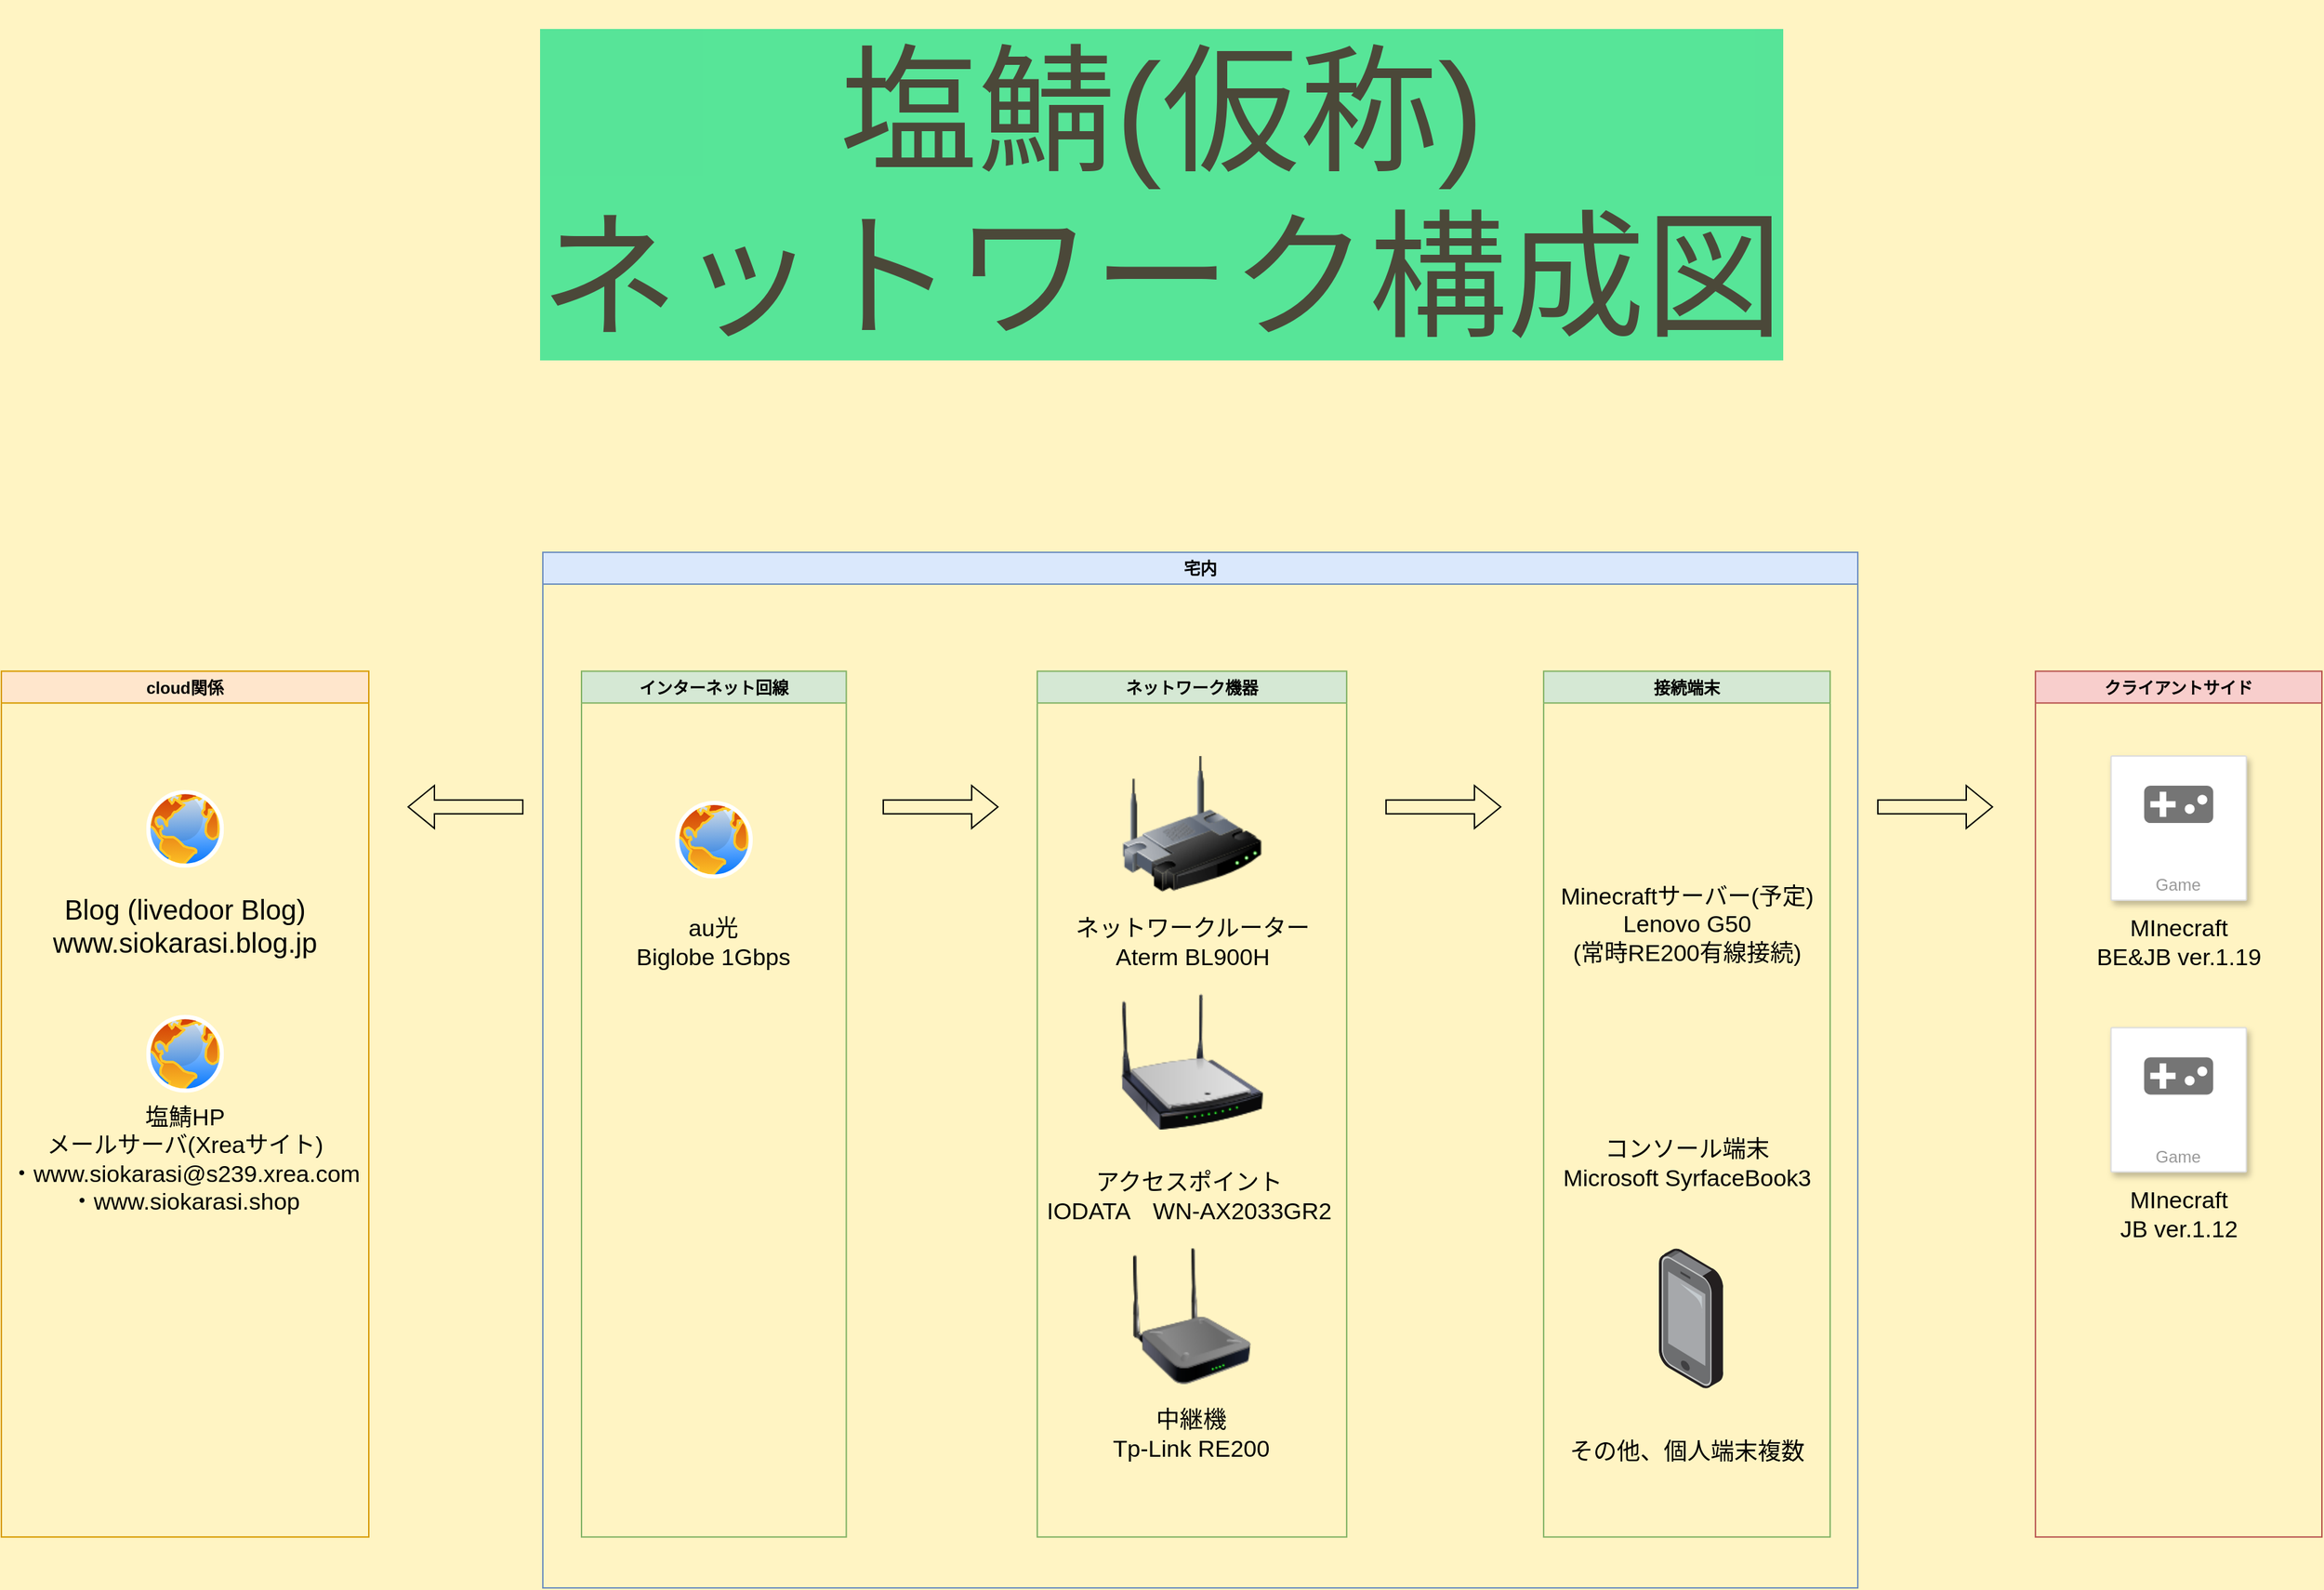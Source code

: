 <mxfile version="21.0.6" type="github">
  <diagram name="ページ1" id="QVNJtjlh60ful9_R9mPs">
    <mxGraphModel dx="3511" dy="2340" grid="1" gridSize="10" guides="1" tooltips="1" connect="1" arrows="1" fold="1" page="1" pageScale="1" pageWidth="980" pageHeight="690" background="#FFF4C3" math="0" shadow="0">
      <root>
        <mxCell id="0" />
        <mxCell id="1" parent="0" />
        <mxCell id="K0KkJyJvsFJ-GM6A_FJX-62" value="" style="group;align=center;verticalAlign=middle;" parent="1" vertex="1" connectable="0">
          <mxGeometry x="160" y="450" width="1680" height="750" as="geometry" />
        </mxCell>
        <mxCell id="K0KkJyJvsFJ-GM6A_FJX-10" value="" style="shape=flexArrow;endArrow=classic;html=1;rounded=0;" parent="K0KkJyJvsFJ-GM6A_FJX-62" edge="1">
          <mxGeometry width="50" height="50" relative="1" as="geometry">
            <mxPoint x="637.947" y="184.426" as="sourcePoint" />
            <mxPoint x="721.946" y="184.426" as="targetPoint" />
            <Array as="points" />
          </mxGeometry>
        </mxCell>
        <mxCell id="K0KkJyJvsFJ-GM6A_FJX-18" value="接続端末" style="swimlane;fillColor=#d5e8d4;strokeColor=#82b366;" parent="K0KkJyJvsFJ-GM6A_FJX-62" vertex="1">
          <mxGeometry x="1116.561" y="86.066" width="207.394" height="627.049" as="geometry" />
        </mxCell>
        <mxCell id="K0KkJyJvsFJ-GM6A_FJX-21" value="&lt;font style=&quot;font-size: 17px;&quot;&gt;コンソール端末&lt;br&gt;Microsoft SyrfaceBook3&lt;/font&gt;" style="text;html=1;strokeColor=none;fillColor=none;align=center;verticalAlign=middle;whiteSpace=wrap;rounded=0;" parent="K0KkJyJvsFJ-GM6A_FJX-18" vertex="1">
          <mxGeometry x="0.014" y="331.967" width="207.366" height="49.18" as="geometry" />
        </mxCell>
        <mxCell id="K0KkJyJvsFJ-GM6A_FJX-13" value="" style="shape=image;html=1;verticalAlign=top;verticalLabelPosition=bottom;labelBackgroundColor=#ffffff;imageAspect=0;aspect=fixed;image=https://cdn0.iconfinder.com/data/icons/devices-42/512/Laptop-128.png" parent="K0KkJyJvsFJ-GM6A_FJX-18" vertex="1">
          <mxGeometry x="47.972" y="53.93" width="111.473" height="111.473" as="geometry" />
        </mxCell>
        <mxCell id="K0KkJyJvsFJ-GM6A_FJX-19" value="" style="shape=image;html=1;verticalAlign=top;verticalLabelPosition=bottom;labelBackgroundColor=#ffffff;imageAspect=0;aspect=fixed;image=https://cdn0.iconfinder.com/data/icons/devices-42/512/Laptop-128.png" parent="K0KkJyJvsFJ-GM6A_FJX-18" vertex="1">
          <mxGeometry x="47.972" y="233.607" width="111.473" height="111.473" as="geometry" />
        </mxCell>
        <mxCell id="K0KkJyJvsFJ-GM6A_FJX-14" value="&lt;font style=&quot;font-size: 17px;&quot;&gt;Minecraftサーバー(予定)&lt;br&gt;Lenovo G50&lt;br&gt;(常時RE200有線接続)&lt;/font&gt;" style="text;html=1;strokeColor=none;fillColor=none;align=center;verticalAlign=middle;whiteSpace=wrap;rounded=0;" parent="K0KkJyJvsFJ-GM6A_FJX-18" vertex="1">
          <mxGeometry x="0.014" y="159.836" width="207.366" height="49.18" as="geometry" />
        </mxCell>
        <mxCell id="K0KkJyJvsFJ-GM6A_FJX-35" value="" style="points=[];aspect=fixed;html=1;align=center;shadow=0;dashed=0;image;image=img/lib/allied_telesis/computer_and_terminals/Smartphone.svg;" parent="K0KkJyJvsFJ-GM6A_FJX-18" vertex="1">
          <mxGeometry x="83.439" y="418.033" width="46.447" height="101.339" as="geometry" />
        </mxCell>
        <mxCell id="K0KkJyJvsFJ-GM6A_FJX-37" value="&lt;font style=&quot;font-size: 17px;&quot;&gt;その他、個人端末複数&lt;/font&gt;" style="text;html=1;strokeColor=none;fillColor=none;align=center;verticalAlign=middle;whiteSpace=wrap;rounded=0;" parent="K0KkJyJvsFJ-GM6A_FJX-18" vertex="1">
          <mxGeometry x="0.028" y="540.984" width="207.366" height="49.18" as="geometry" />
        </mxCell>
        <mxCell id="K0KkJyJvsFJ-GM6A_FJX-27" value="ネットワーク機器" style="swimlane;fillColor=#d5e8d4;strokeColor=#82b366;" parent="K0KkJyJvsFJ-GM6A_FJX-62" vertex="1">
          <mxGeometry x="749.946" y="86.066" width="223.998" height="627.049" as="geometry" />
        </mxCell>
        <mxCell id="K0KkJyJvsFJ-GM6A_FJX-1" value="" style="image;html=1;image=img/lib/clip_art/networking/Wireless_Router_128x128.png" parent="K0KkJyJvsFJ-GM6A_FJX-27" vertex="1">
          <mxGeometry x="56.0" y="61.475" width="111.999" height="98.361" as="geometry" />
        </mxCell>
        <mxCell id="K0KkJyJvsFJ-GM6A_FJX-7" value="&lt;font style=&quot;font-size: 17px;&quot;&gt;ネットワークルーター&lt;br&gt;Aterm BL900H&lt;/font&gt;" style="text;html=1;strokeColor=none;fillColor=none;align=center;verticalAlign=middle;whiteSpace=wrap;rounded=0;" parent="K0KkJyJvsFJ-GM6A_FJX-27" vertex="1">
          <mxGeometry x="16.632" y="172.131" width="190.748" height="49.18" as="geometry" />
        </mxCell>
        <mxCell id="K0KkJyJvsFJ-GM6A_FJX-6" value="" style="image;html=1;image=img/lib/clip_art/networking/Wireless_Router_N_128x128.png" parent="K0KkJyJvsFJ-GM6A_FJX-27" vertex="1">
          <mxGeometry x="56.014" y="233.607" width="111.999" height="98.361" as="geometry" />
        </mxCell>
        <mxCell id="K0KkJyJvsFJ-GM6A_FJX-8" value="&lt;font style=&quot;font-size: 17px;&quot;&gt;アクセスポイント&lt;br&gt;IODATA　WN-AX2033GR2&lt;/font&gt;" style="text;html=1;strokeColor=none;fillColor=none;align=center;verticalAlign=middle;whiteSpace=wrap;rounded=0;" parent="K0KkJyJvsFJ-GM6A_FJX-27" vertex="1">
          <mxGeometry y="355.94" width="220" height="49.18" as="geometry" />
        </mxCell>
        <mxCell id="K0KkJyJvsFJ-GM6A_FJX-9" value="" style="image;html=1;image=img/lib/clip_art/networking/Repeater_128x128.png" parent="K0KkJyJvsFJ-GM6A_FJX-27" vertex="1">
          <mxGeometry x="56.014" y="418.033" width="111.999" height="98.361" as="geometry" />
        </mxCell>
        <mxCell id="K0KkJyJvsFJ-GM6A_FJX-11" value="&lt;font style=&quot;font-size: 17px;&quot;&gt;中継機&lt;br style=&quot;&quot;&gt;Tp-Link RE200&lt;/font&gt;" style="text;html=1;strokeColor=none;fillColor=none;align=center;verticalAlign=middle;whiteSpace=wrap;rounded=0;" parent="K0KkJyJvsFJ-GM6A_FJX-27" vertex="1">
          <mxGeometry x="8.316" y="528.689" width="207.366" height="49.18" as="geometry" />
        </mxCell>
        <mxCell id="K0KkJyJvsFJ-GM6A_FJX-28" value="インターネット回線" style="swimlane;fillColor=#d5e8d4;strokeColor=#82b366;" parent="K0KkJyJvsFJ-GM6A_FJX-62" vertex="1">
          <mxGeometry x="419.997" y="86.066" width="191.7" height="627.049" as="geometry" />
        </mxCell>
        <mxCell id="K0KkJyJvsFJ-GM6A_FJX-5" value="&lt;font style=&quot;font-size: 17px;&quot;&gt;au光&lt;br&gt;Biglobe 1Gbps&lt;/font&gt;" style="text;html=1;strokeColor=none;fillColor=none;align=center;verticalAlign=middle;whiteSpace=wrap;rounded=0;" parent="K0KkJyJvsFJ-GM6A_FJX-28" vertex="1">
          <mxGeometry x="17.108" y="172.131" width="157.499" height="49.18" as="geometry" />
        </mxCell>
        <mxCell id="K0KkJyJvsFJ-GM6A_FJX-3" value="" style="aspect=fixed;perimeter=ellipsePerimeter;html=1;align=center;shadow=0;dashed=0;spacingTop=3;image;image=img/lib/active_directory/internet_globe.svg;" parent="K0KkJyJvsFJ-GM6A_FJX-28" vertex="1">
          <mxGeometry x="67.697" y="93.931" width="56.299" height="56.299" as="geometry" />
        </mxCell>
        <mxCell id="K0KkJyJvsFJ-GM6A_FJX-33" value="" style="shape=flexArrow;endArrow=classic;html=1;rounded=0;" parent="K0KkJyJvsFJ-GM6A_FJX-62" edge="1">
          <mxGeometry width="50" height="50" relative="1" as="geometry">
            <mxPoint x="1001.944" y="184.426" as="sourcePoint" />
            <mxPoint x="1085.943" y="184.426" as="targetPoint" />
            <Array as="points" />
          </mxGeometry>
        </mxCell>
        <mxCell id="K0KkJyJvsFJ-GM6A_FJX-38" value="" style="shape=flexArrow;endArrow=classic;html=1;rounded=0;" parent="K0KkJyJvsFJ-GM6A_FJX-62" edge="1">
          <mxGeometry width="50" height="50" relative="1" as="geometry">
            <mxPoint x="377.997" y="184.426" as="sourcePoint" />
            <mxPoint x="293.998" y="184.426" as="targetPoint" />
            <Array as="points" />
          </mxGeometry>
        </mxCell>
        <mxCell id="K0KkJyJvsFJ-GM6A_FJX-39" value="cloud関係" style="swimlane;fillColor=#ffe6cc;strokeColor=#d79b00;" parent="K0KkJyJvsFJ-GM6A_FJX-62" vertex="1">
          <mxGeometry y="86.066" width="265.998" height="627.049" as="geometry" />
        </mxCell>
        <mxCell id="K0KkJyJvsFJ-GM6A_FJX-40" value="" style="aspect=fixed;perimeter=ellipsePerimeter;html=1;align=center;shadow=0;dashed=0;spacingTop=3;image;image=img/lib/active_directory/internet_globe.svg;" parent="K0KkJyJvsFJ-GM6A_FJX-39" vertex="1">
          <mxGeometry x="104.849" y="86.066" width="56.299" height="56.299" as="geometry" />
        </mxCell>
        <mxCell id="K0KkJyJvsFJ-GM6A_FJX-41" value="&lt;font style=&quot;font-size: 20px;&quot;&gt;Blog (livedoor Blog)&lt;br&gt;www.siokarasi.blog.jp&lt;/font&gt;" style="text;html=1;strokeColor=none;fillColor=none;align=center;verticalAlign=middle;whiteSpace=wrap;rounded=0;" parent="K0KkJyJvsFJ-GM6A_FJX-39" vertex="1">
          <mxGeometry x="35.0" y="159.836" width="195.998" height="49.18" as="geometry" />
        </mxCell>
        <mxCell id="K0KkJyJvsFJ-GM6A_FJX-45" value="" style="aspect=fixed;perimeter=ellipsePerimeter;html=1;align=center;shadow=0;dashed=0;spacingTop=3;image;image=img/lib/active_directory/internet_globe.svg;" parent="K0KkJyJvsFJ-GM6A_FJX-39" vertex="1">
          <mxGeometry x="104.849" y="248.975" width="56.299" height="56.299" as="geometry" />
        </mxCell>
        <mxCell id="K0KkJyJvsFJ-GM6A_FJX-46" value="&lt;font style=&quot;font-size: 17px;&quot;&gt;塩鯖HP&lt;br&gt;メールサーバ(Xreaサイト)&lt;br&gt;・www.siokarasi@s239.xrea.com&lt;br&gt;・www.siokarasi.shop&lt;/font&gt;" style="text;html=1;strokeColor=none;fillColor=none;align=center;verticalAlign=middle;whiteSpace=wrap;rounded=0;" parent="K0KkJyJvsFJ-GM6A_FJX-39" vertex="1">
          <mxGeometry y="328.893" width="265.998" height="49.18" as="geometry" />
        </mxCell>
        <mxCell id="K0KkJyJvsFJ-GM6A_FJX-48" value="クライアントサイド" style="swimlane;fillColor=#f8cecc;strokeColor=#b85450;" parent="K0KkJyJvsFJ-GM6A_FJX-62" vertex="1">
          <mxGeometry x="1472.606" y="86.066" width="207.394" height="627.049" as="geometry" />
        </mxCell>
        <mxCell id="K0KkJyJvsFJ-GM6A_FJX-49" value="&lt;font style=&quot;font-size: 17px;&quot;&gt;MInecraft&lt;br&gt;BE&amp;amp;JB ver.1.19&lt;/font&gt;" style="text;html=1;strokeColor=none;fillColor=none;align=center;verticalAlign=middle;whiteSpace=wrap;rounded=0;" parent="K0KkJyJvsFJ-GM6A_FJX-48" vertex="1">
          <mxGeometry x="0.028" y="172.131" width="207.366" height="49.18" as="geometry" />
        </mxCell>
        <mxCell id="K0KkJyJvsFJ-GM6A_FJX-56" value="Game" style="strokeColor=#dddddd;shadow=1;strokeWidth=1;rounded=1;absoluteArcSize=1;arcSize=2;labelPosition=center;verticalLabelPosition=middle;align=center;verticalAlign=bottom;spacingLeft=0;fontColor=#999999;fontSize=12;whiteSpace=wrap;spacingBottom=2;html=1;" parent="K0KkJyJvsFJ-GM6A_FJX-48" vertex="1">
          <mxGeometry x="54.698" y="61.475" width="97.999" height="104.508" as="geometry" />
        </mxCell>
        <mxCell id="K0KkJyJvsFJ-GM6A_FJX-57" value="" style="sketch=0;dashed=0;connectable=0;html=1;fillColor=#757575;strokeColor=none;shape=mxgraph.gcp2.game;part=1;" parent="K0KkJyJvsFJ-GM6A_FJX-56" vertex="1">
          <mxGeometry x="0.5" width="50" height="27" relative="1" as="geometry">
            <mxPoint x="-25" y="21.5" as="offset" />
          </mxGeometry>
        </mxCell>
        <mxCell id="K0KkJyJvsFJ-GM6A_FJX-58" value="&lt;font style=&quot;font-size: 17px;&quot;&gt;MInecraft&lt;br&gt;JB ver.1.12&lt;/font&gt;" style="text;html=1;strokeColor=none;fillColor=none;align=center;verticalAlign=middle;whiteSpace=wrap;rounded=0;" parent="K0KkJyJvsFJ-GM6A_FJX-48" vertex="1">
          <mxGeometry y="368.852" width="207.366" height="49.18" as="geometry" />
        </mxCell>
        <mxCell id="K0KkJyJvsFJ-GM6A_FJX-59" value="Game" style="strokeColor=#dddddd;shadow=1;strokeWidth=1;rounded=1;absoluteArcSize=1;arcSize=2;labelPosition=center;verticalLabelPosition=middle;align=center;verticalAlign=bottom;spacingLeft=0;fontColor=#999999;fontSize=12;whiteSpace=wrap;spacingBottom=2;html=1;" parent="K0KkJyJvsFJ-GM6A_FJX-48" vertex="1">
          <mxGeometry x="54.67" y="258.197" width="97.999" height="104.508" as="geometry" />
        </mxCell>
        <mxCell id="K0KkJyJvsFJ-GM6A_FJX-60" value="" style="sketch=0;dashed=0;connectable=0;html=1;fillColor=#757575;strokeColor=none;shape=mxgraph.gcp2.game;part=1;" parent="K0KkJyJvsFJ-GM6A_FJX-59" vertex="1">
          <mxGeometry x="0.5" width="50" height="27" relative="1" as="geometry">
            <mxPoint x="-25" y="21.5" as="offset" />
          </mxGeometry>
        </mxCell>
        <mxCell id="K0KkJyJvsFJ-GM6A_FJX-55" value="" style="shape=flexArrow;endArrow=classic;html=1;rounded=0;" parent="K0KkJyJvsFJ-GM6A_FJX-62" edge="1">
          <mxGeometry width="50" height="50" relative="1" as="geometry">
            <mxPoint x="1357.989" y="184.426" as="sourcePoint" />
            <mxPoint x="1441.988" y="184.426" as="targetPoint" />
            <Array as="points" />
          </mxGeometry>
        </mxCell>
        <mxCell id="K0KkJyJvsFJ-GM6A_FJX-61" value="宅内" style="swimlane;whiteSpace=wrap;html=1;fillColor=#dae8fc;strokeColor=#6c8ebf;" parent="K0KkJyJvsFJ-GM6A_FJX-62" vertex="1">
          <mxGeometry x="391.997" width="951.992" height="750.0" as="geometry" />
        </mxCell>
        <mxCell id="K0KkJyJvsFJ-GM6A_FJX-67" value="&lt;font style=&quot;font-size: 100px;&quot;&gt;塩鯖(仮称)　&lt;br&gt;ネットワーク構成図&lt;/font&gt;" style="text;html=1;strokeColor=none;fillColor=none;align=center;verticalAlign=middle;whiteSpace=wrap;rounded=0;labelPosition=center;verticalLabelPosition=middle;labelBackgroundColor=#11df86;textOpacity=70;" parent="1" vertex="1">
          <mxGeometry x="525" y="50" width="950" height="280" as="geometry" />
        </mxCell>
      </root>
    </mxGraphModel>
  </diagram>
</mxfile>
